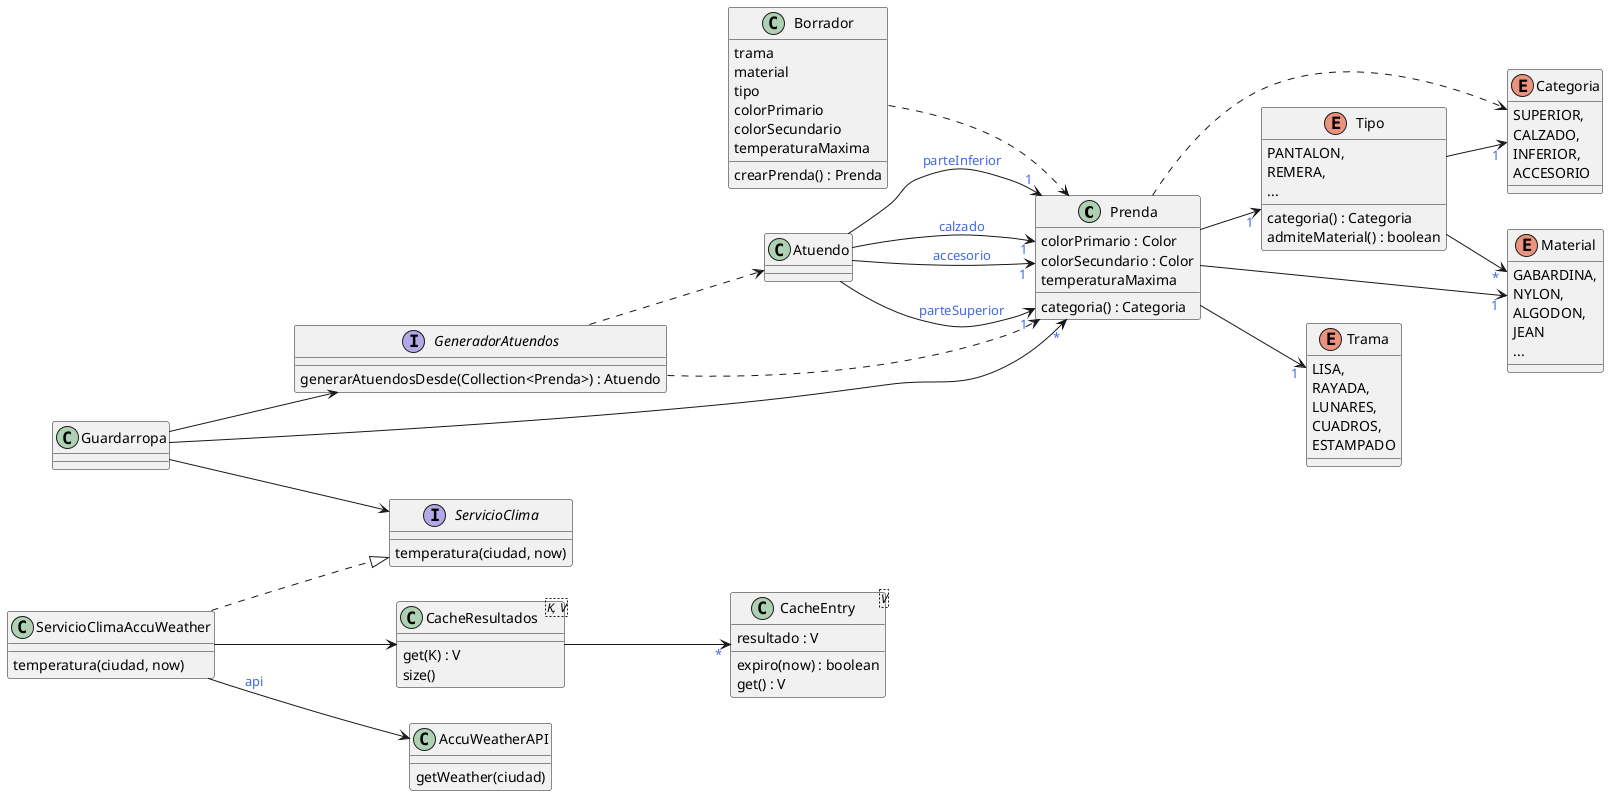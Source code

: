 @startuml
left to right direction
skinparam backgroundColor transparent
skinparam arrowFontColor royalblue

together {
    class Prenda {
        colorPrimario : Color
        colorSecundario : Color
        temperaturaMaxima
        categoria() : Categoria
    }

    enum Trama {
        LISA,
        RAYADA,
        LUNARES,
        CUADROS,
        ESTAMPADO
    }

    enum Material {
        GABARDINA,
        NYLON,
        ALGODON,
        JEAN
        ...
    }

    enum Tipo {
        PANTALON,
        REMERA,
        ...

        categoria() : Categoria
        admiteMaterial() : boolean
    }

    enum Categoria {
        SUPERIOR,
        CALZADO,
        INFERIOR,
        ACCESORIO
    }

    Prenda --> "1" Material
    Prenda --> "1" Trama
    Prenda --> "1" Tipo

    Prenda ..> Categoria

    Tipo --> "1" Categoria
    Tipo --> "*" Material
}

class Borrador {
    trama
    material
    tipo
    colorPrimario
    colorSecundario
    temperaturaMaxima

    crearPrenda() : Prenda
}

interface GeneradorAtuendos {
    generarAtuendosDesde(Collection<Prenda>) : Atuendo
}

class Atuendo {
}

interface ServicioClima {
    temperatura(ciudad, now)
}

class ServicioClimaAccuWeather {
    temperatura(ciudad, now)
}

class "CacheResultados<K, V>" as CacheResultados {
    get(K) : V
    size()
}

class "CacheEntry<V>" as CacheEntry {
    resultado : V
    expiro(now) : boolean
    get() : V
}

class AccuWeatherAPI {
    getWeather(ciudad)
}

Borrador ..> Prenda

Atuendo --> "1" Prenda : parteSuperior
Atuendo --> "1" Prenda : parteInferior
Atuendo --> "1" Prenda : calzado
Atuendo --> "1" Prenda : accesorio

Guardarropa --> GeneradorAtuendos
Guardarropa --> ServicioClima
Guardarropa --> "*" Prenda

GeneradorAtuendos ..> Prenda
GeneradorAtuendos ..> Atuendo

ServicioClimaAccuWeather ..|> ServicioClima
ServicioClimaAccuWeather --> CacheResultados
ServicioClimaAccuWeather --> AccuWeatherAPI : api

CacheResultados --> "*" CacheEntry

@enduml
